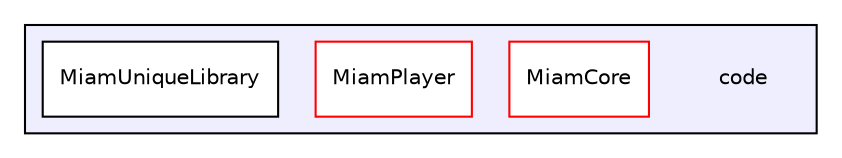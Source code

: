 digraph "code" {
  compound=true
  node [ fontsize="10", fontname="Helvetica"];
  edge [ labelfontsize="10", labelfontname="Helvetica"];
  subgraph clusterdir_f6c17be929c411a6d3348f538f7f110b {
    graph [ bgcolor="#eeeeff", pencolor="black", label="" URL="dir_f6c17be929c411a6d3348f538f7f110b.html"];
    dir_f6c17be929c411a6d3348f538f7f110b [shape=plaintext label="code"];
    dir_8286ec72a985a42cf2222f74d6469280 [shape=box label="MiamCore" color="red" fillcolor="white" style="filled" URL="dir_8286ec72a985a42cf2222f74d6469280.html"];
    dir_70ac59aa3659d5e80014ce75245c5a8c [shape=box label="MiamPlayer" color="red" fillcolor="white" style="filled" URL="dir_70ac59aa3659d5e80014ce75245c5a8c.html"];
    dir_a8f3aed4e215c31d49f79ecfe1153afe [shape=box label="MiamUniqueLibrary" color="black" fillcolor="white" style="filled" URL="dir_a8f3aed4e215c31d49f79ecfe1153afe.html"];
  }
}
